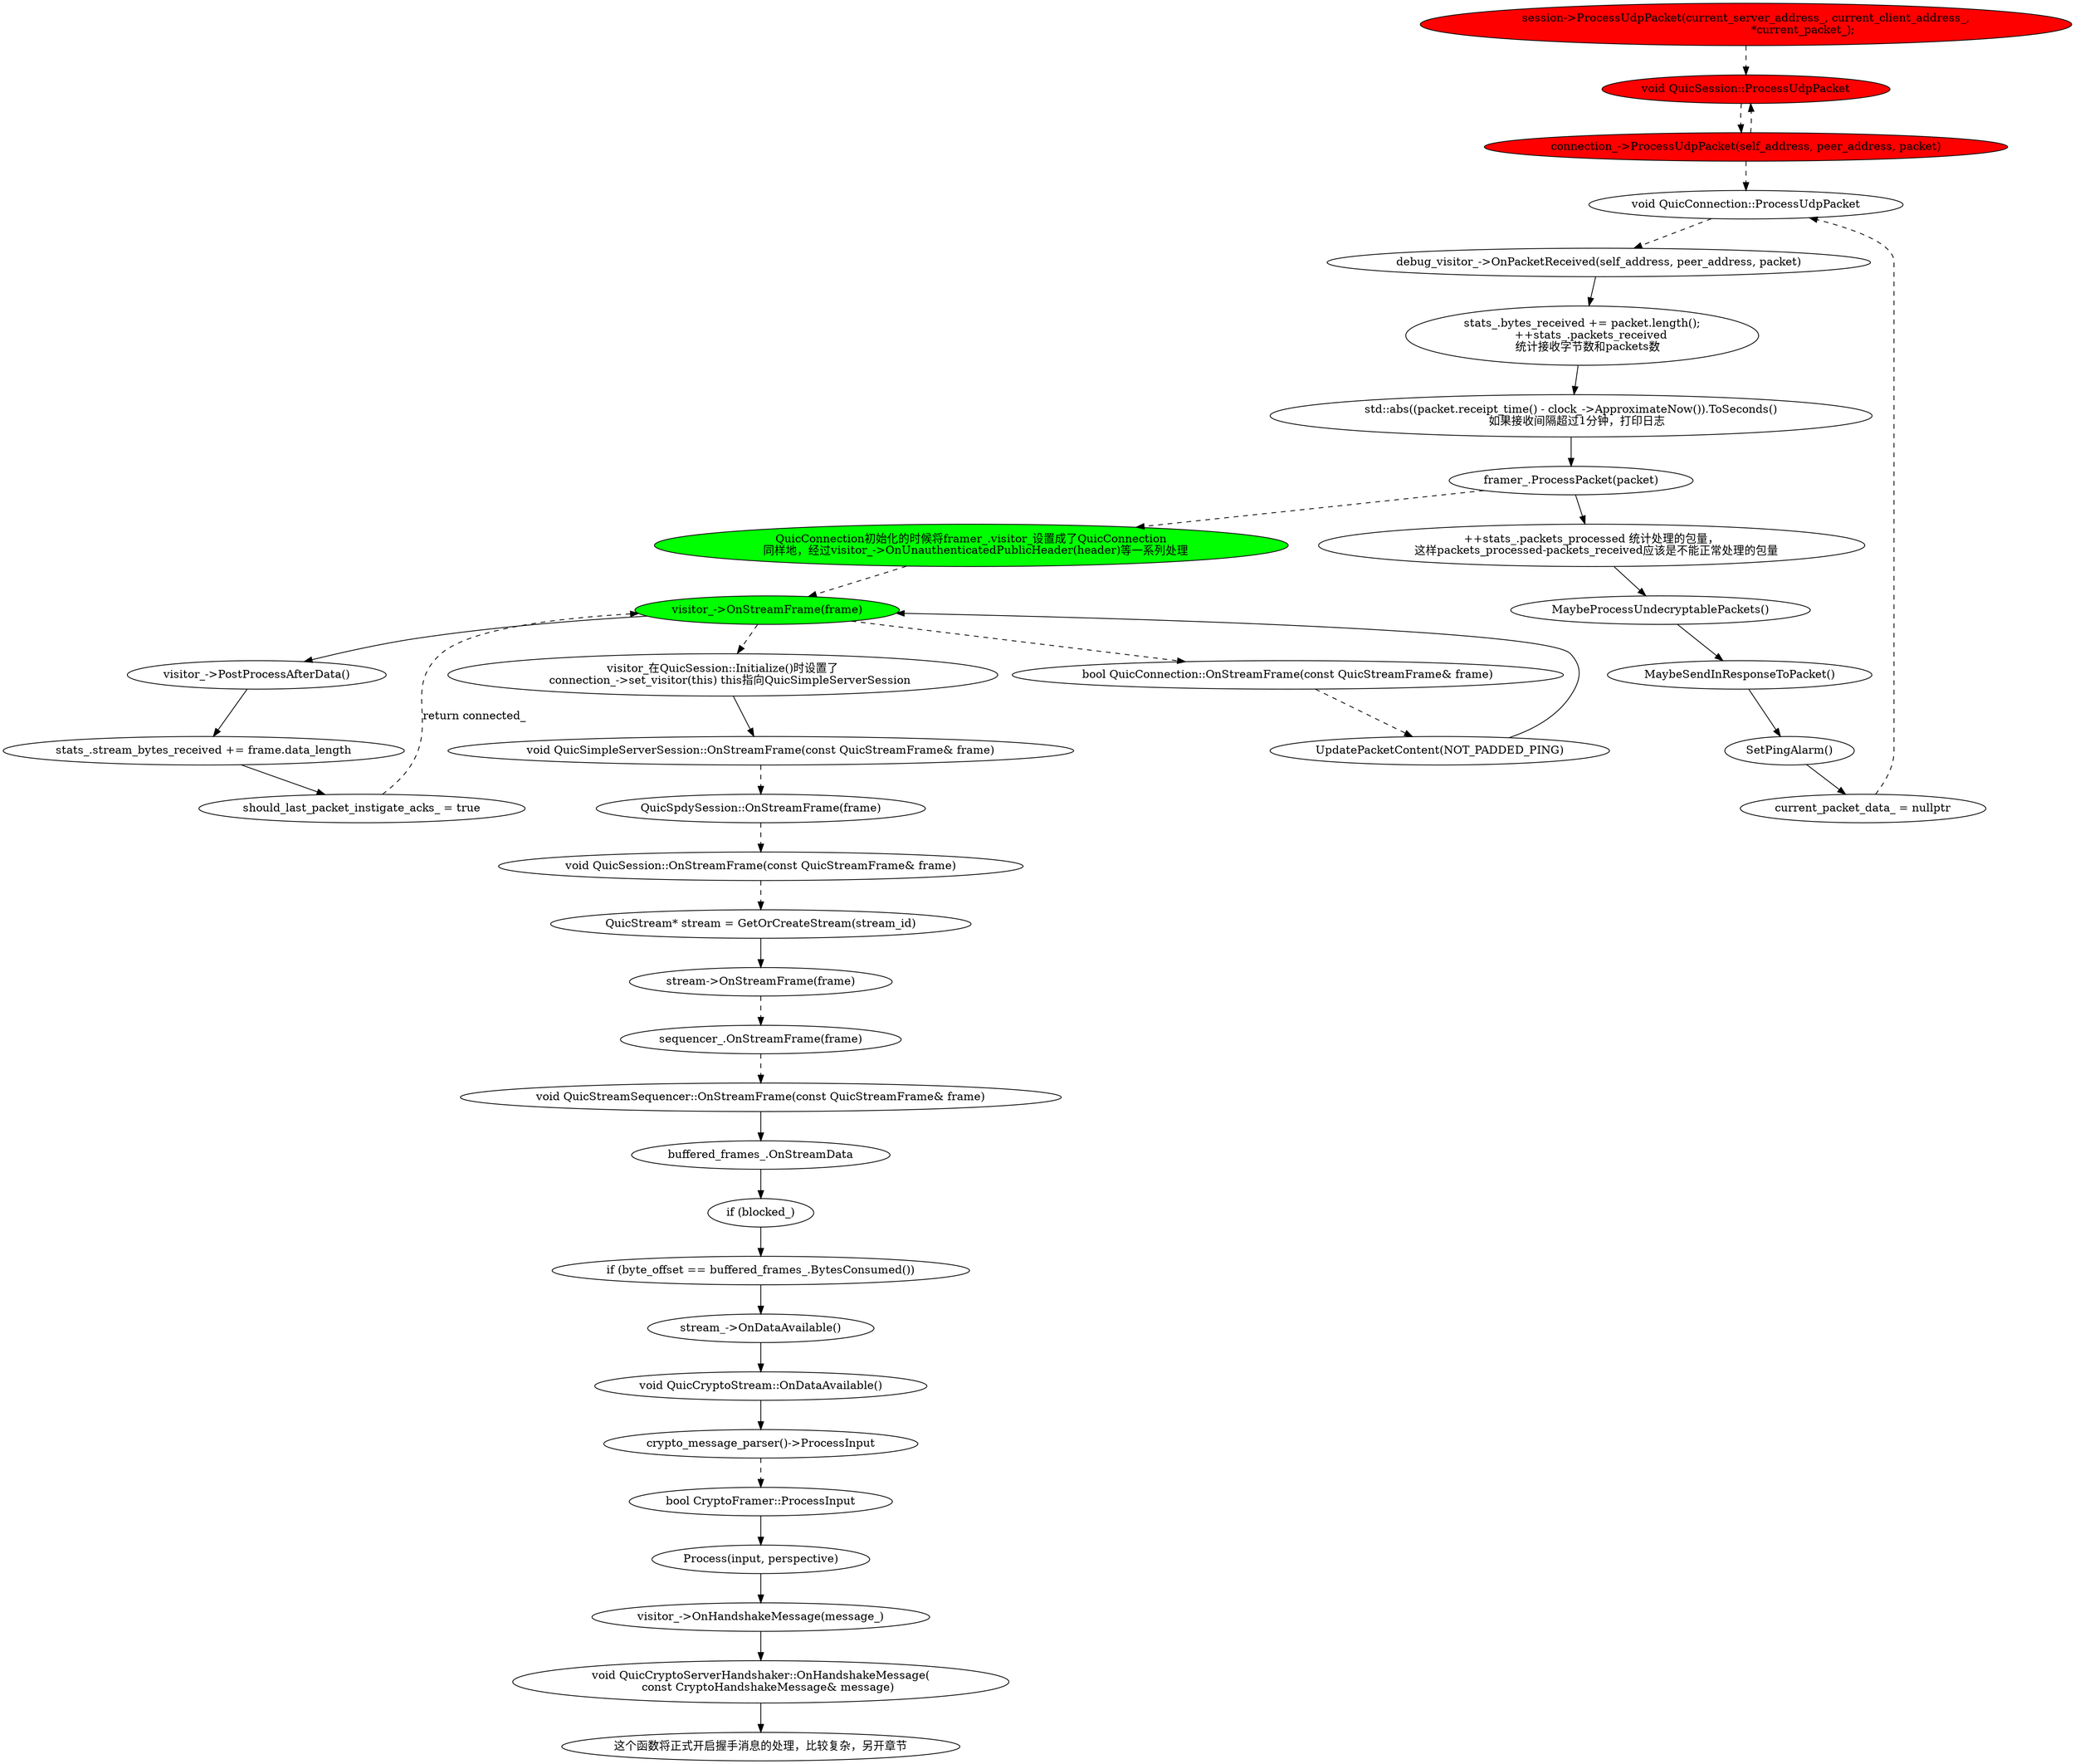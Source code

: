 digraph {
    "void QuicSession::ProcessUdpPacket"[style=filled, fillcolor=red];
    "connection_->ProcessUdpPacket(self_address, peer_address, packet)"[style=filled, fillcolor=red];
    "session->ProcessUdpPacket(current_server_address_, current_client_address_,
                                *current_packet_);" [style=filled, fillcolor=red] ;

    "session->ProcessUdpPacket(current_server_address_, current_client_address_,
                                *current_packet_);"->"void QuicSession::ProcessUdpPacket"[style=dashed];
    "void QuicSession::ProcessUdpPacket"->"connection_->ProcessUdpPacket(self_address, peer_address, packet)"[style=dashed];
    "connection_->ProcessUdpPacket(self_address, peer_address, packet)"->"void QuicSession::ProcessUdpPacket"[style=dashed];

    "connection_->ProcessUdpPacket(self_address, peer_address, packet)"->"void QuicConnection::ProcessUdpPacket"[style=dashed];
    "void QuicConnection::ProcessUdpPacket"->"debug_visitor_->OnPacketReceived(self_address, peer_address, packet)"[style=dashed];
    "debug_visitor_->OnPacketReceived(self_address, peer_address, packet)"->
    "stats_.bytes_received += packet.length();
     ++stats_.packets_received
     统计接收字节数和packets数";
    "stats_.bytes_received += packet.length();
     ++stats_.packets_received
     统计接收字节数和packets数"->
    "std::abs((packet.receipt_time() - clock_->ApproximateNow()).ToSeconds()
     如果接收间隔超过1分钟，打印日志";
    "std::abs((packet.receipt_time() - clock_->ApproximateNow()).ToSeconds()
     如果接收间隔超过1分钟，打印日志"->"framer_.ProcessPacket(packet)";
    "framer_.ProcessPacket(packet)"->
    "++stats_.packets_processed 统计处理的包量，
    这样packets_processed-packets_received应该是不能正常处理的包量";
    "++stats_.packets_processed 统计处理的包量，
    这样packets_processed-packets_received应该是不能正常处理的包量"->"MaybeProcessUndecryptablePackets()";
    "MaybeProcessUndecryptablePackets()"->"MaybeSendInResponseToPacket()";
    "MaybeSendInResponseToPacket()"->"SetPingAlarm()";
    "SetPingAlarm()"->"current_packet_data_ = nullptr";
    "current_packet_data_ = nullptr"->"void QuicConnection::ProcessUdpPacket"[style=dashed];

    "QuicConnection初始化的时候将framer_.visitor_设置成了QuicConnection
    同样地，经过visitor_->OnUnauthenticatedPublicHeader(header)等一系列处理"[style=filled, fillcolor=green];

    "framer_.ProcessPacket(packet)"->
    "QuicConnection初始化的时候将framer_.visitor_设置成了QuicConnection
    同样地，经过visitor_->OnUnauthenticatedPublicHeader(header)等一系列处理"[style=dashed];
    "QuicConnection初始化的时候将framer_.visitor_设置成了QuicConnection
    同样地，经过visitor_->OnUnauthenticatedPublicHeader(header)等一系列处理"->"visitor_->OnStreamFrame(frame)"[style=dashed];
    "visitor_->OnStreamFrame(frame)"->"bool QuicConnection::OnStreamFrame(const QuicStreamFrame& frame)"[style=dashed];
    "bool QuicConnection::OnStreamFrame(const QuicStreamFrame& frame)"->"UpdatePacketContent(NOT_PADDED_PING)"[style=dashed];
    "UpdatePacketContent(NOT_PADDED_PING)"->"visitor_->OnStreamFrame(frame)";
    "visitor_->OnStreamFrame(frame)"->"visitor_->PostProcessAfterData()";
    "visitor_->PostProcessAfterData()"->"stats_.stream_bytes_received += frame.data_length";
    "stats_.stream_bytes_received += frame.data_length"->"should_last_packet_instigate_acks_ = true";
    "should_last_packet_instigate_acks_ = true"->"visitor_->OnStreamFrame(frame)"[style=dashed, label="return connected_"];

    
    "visitor_->OnStreamFrame(frame)"[style=filled, fillcolor=green];
    "visitor_->OnStreamFrame(frame)"->
    "visitor_在QuicSession::Initialize()时设置了
    connection_->set_visitor(this) this指向QuicSimpleServerSession"[style=dashed];
    "visitor_在QuicSession::Initialize()时设置了
    connection_->set_visitor(this) this指向QuicSimpleServerSession"->"void QuicSimpleServerSession::OnStreamFrame(const QuicStreamFrame& frame)";
    "void QuicSimpleServerSession::OnStreamFrame(const QuicStreamFrame& frame)"->"QuicSpdySession::OnStreamFrame(frame)"[style=dashed];
    "QuicSpdySession::OnStreamFrame(frame)"->"void QuicSession::OnStreamFrame(const QuicStreamFrame& frame)"[style=dashed];
    "void QuicSession::OnStreamFrame(const QuicStreamFrame& frame)"->"QuicStream* stream = GetOrCreateStream(stream_id)"[style=dashed];
    "QuicStream* stream = GetOrCreateStream(stream_id)"->"stream->OnStreamFrame(frame)";
    "stream->OnStreamFrame(frame)"->"sequencer_.OnStreamFrame(frame)"[style=dashed];
    "sequencer_.OnStreamFrame(frame)"->"void QuicStreamSequencer::OnStreamFrame(const QuicStreamFrame& frame)"[style=dashed];
    "void QuicStreamSequencer::OnStreamFrame(const QuicStreamFrame& frame)"->"buffered_frames_.OnStreamData";
    "buffered_frames_.OnStreamData"->"if (blocked_)";
    "if (blocked_)"->"if (byte_offset == buffered_frames_.BytesConsumed())";
    "if (byte_offset == buffered_frames_.BytesConsumed())"->"stream_->OnDataAvailable()";
    
    "stream_->OnDataAvailable()"->"void QuicCryptoStream::OnDataAvailable()";
    "void QuicCryptoStream::OnDataAvailable()"->"crypto_message_parser()->ProcessInput";
    "crypto_message_parser()->ProcessInput"->"bool CryptoFramer::ProcessInput"[style=dashed];
    "bool CryptoFramer::ProcessInput"->"Process(input, perspective)";
    "Process(input, perspective)"->"visitor_->OnHandshakeMessage(message_)";
    "visitor_->OnHandshakeMessage(message_)"->
    "void QuicCryptoServerHandshaker::OnHandshakeMessage(
    const CryptoHandshakeMessage& message)";
    "void QuicCryptoServerHandshaker::OnHandshakeMessage(
    const CryptoHandshakeMessage& message)"->
    "这个函数将正式开启握手消息的处理，比较复杂，另开章节";
}
